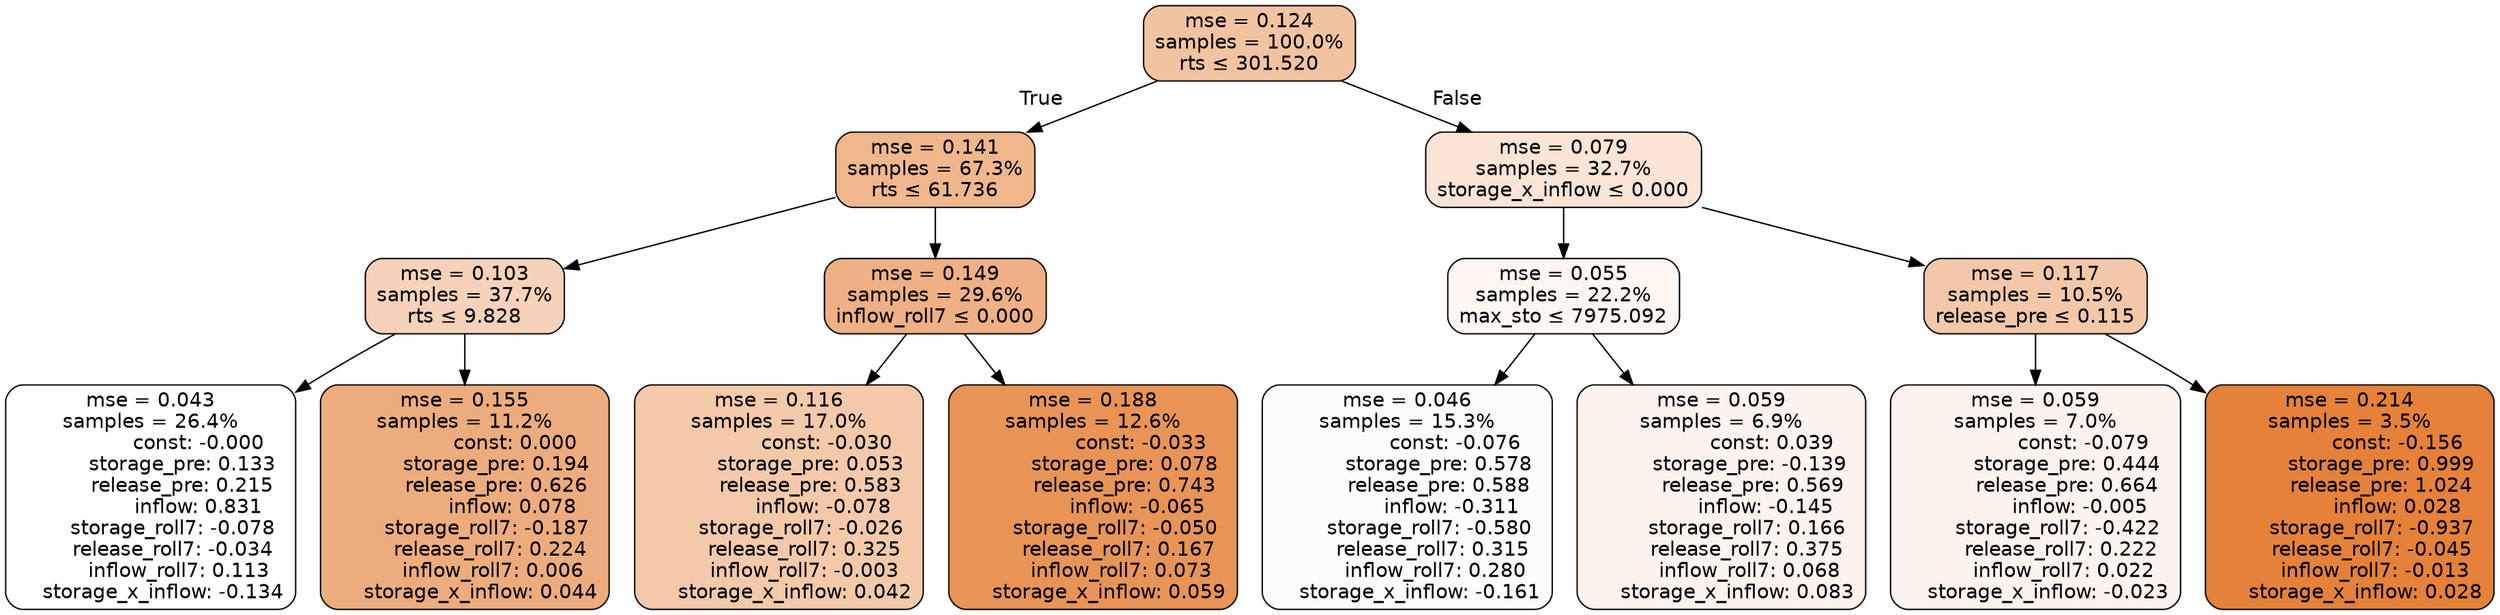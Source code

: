 digraph tree {
bgcolor="transparent"
node [shape=rectangle, style="filled, rounded", color="black", fontname=helvetica] ;
edge [fontname=helvetica] ;
	"0" [label="mse = 0.124
samples = 100.0%
rts &le; 301.520", fillcolor="#f2c3a1"]
	"1" [label="mse = 0.141
samples = 67.3%
rts &le; 61.736", fillcolor="#f0b78d"]
	"2" [label="mse = 0.103
samples = 37.7%
rts &le; 9.828", fillcolor="#f5d2b9"]
	"3" [label="mse = 0.043
samples = 26.4%
               const: -0.000
          storage_pre: 0.133
          release_pre: 0.215
               inflow: 0.831
       storage_roll7: -0.078
       release_roll7: -0.034
         inflow_roll7: 0.113
    storage_x_inflow: -0.134", fillcolor="#ffffff"]
	"4" [label="mse = 0.155
samples = 11.2%
                const: 0.000
          storage_pre: 0.194
          release_pre: 0.626
               inflow: 0.078
       storage_roll7: -0.187
        release_roll7: 0.224
         inflow_roll7: 0.006
     storage_x_inflow: 0.044", fillcolor="#edac7d"]
	"5" [label="mse = 0.149
samples = 29.6%
inflow_roll7 &le; 0.000", fillcolor="#eeb084"]
	"6" [label="mse = 0.116
samples = 17.0%
               const: -0.030
          storage_pre: 0.053
          release_pre: 0.583
              inflow: -0.078
       storage_roll7: -0.026
        release_roll7: 0.325
        inflow_roll7: -0.003
     storage_x_inflow: 0.042", fillcolor="#f3c9aa"]
	"7" [label="mse = 0.188
samples = 12.6%
               const: -0.033
          storage_pre: 0.078
          release_pre: 0.743
              inflow: -0.065
       storage_roll7: -0.050
        release_roll7: 0.167
         inflow_roll7: 0.073
     storage_x_inflow: 0.059", fillcolor="#e89457"]
	"8" [label="mse = 0.079
samples = 32.7%
storage_x_inflow &le; 0.000", fillcolor="#f9e4d5"]
	"9" [label="mse = 0.055
samples = 22.2%
max_sto &le; 7975.092", fillcolor="#fdf6f1"]
	"10" [label="mse = 0.046
samples = 15.3%
               const: -0.076
          storage_pre: 0.578
          release_pre: 0.588
              inflow: -0.311
       storage_roll7: -0.580
        release_roll7: 0.315
         inflow_roll7: 0.280
    storage_x_inflow: -0.161", fillcolor="#fefcfb"]
	"11" [label="mse = 0.059
samples = 6.9%
                const: 0.039
         storage_pre: -0.139
          release_pre: 0.569
              inflow: -0.145
        storage_roll7: 0.166
        release_roll7: 0.375
         inflow_roll7: 0.068
     storage_x_inflow: 0.083", fillcolor="#fcf3ec"]
	"12" [label="mse = 0.117
samples = 10.5%
release_pre &le; 0.115", fillcolor="#f3c8a9"]
	"13" [label="mse = 0.059
samples = 7.0%
               const: -0.079
          storage_pre: 0.444
          release_pre: 0.664
              inflow: -0.005
       storage_roll7: -0.422
        release_roll7: 0.222
         inflow_roll7: 0.022
    storage_x_inflow: -0.023", fillcolor="#fcf3ec"]
	"14" [label="mse = 0.214
samples = 3.5%
               const: -0.156
          storage_pre: 0.999
          release_pre: 1.024
               inflow: 0.028
       storage_roll7: -0.937
       release_roll7: -0.045
        inflow_roll7: -0.013
     storage_x_inflow: 0.028", fillcolor="#e58139"]

	"0" -> "1" [labeldistance=2.5, labelangle=45, headlabel="True"]
	"1" -> "2"
	"2" -> "3"
	"2" -> "4"
	"1" -> "5"
	"5" -> "6"
	"5" -> "7"
	"0" -> "8" [labeldistance=2.5, labelangle=-45, headlabel="False"]
	"8" -> "9"
	"9" -> "10"
	"9" -> "11"
	"8" -> "12"
	"12" -> "13"
	"12" -> "14"
}